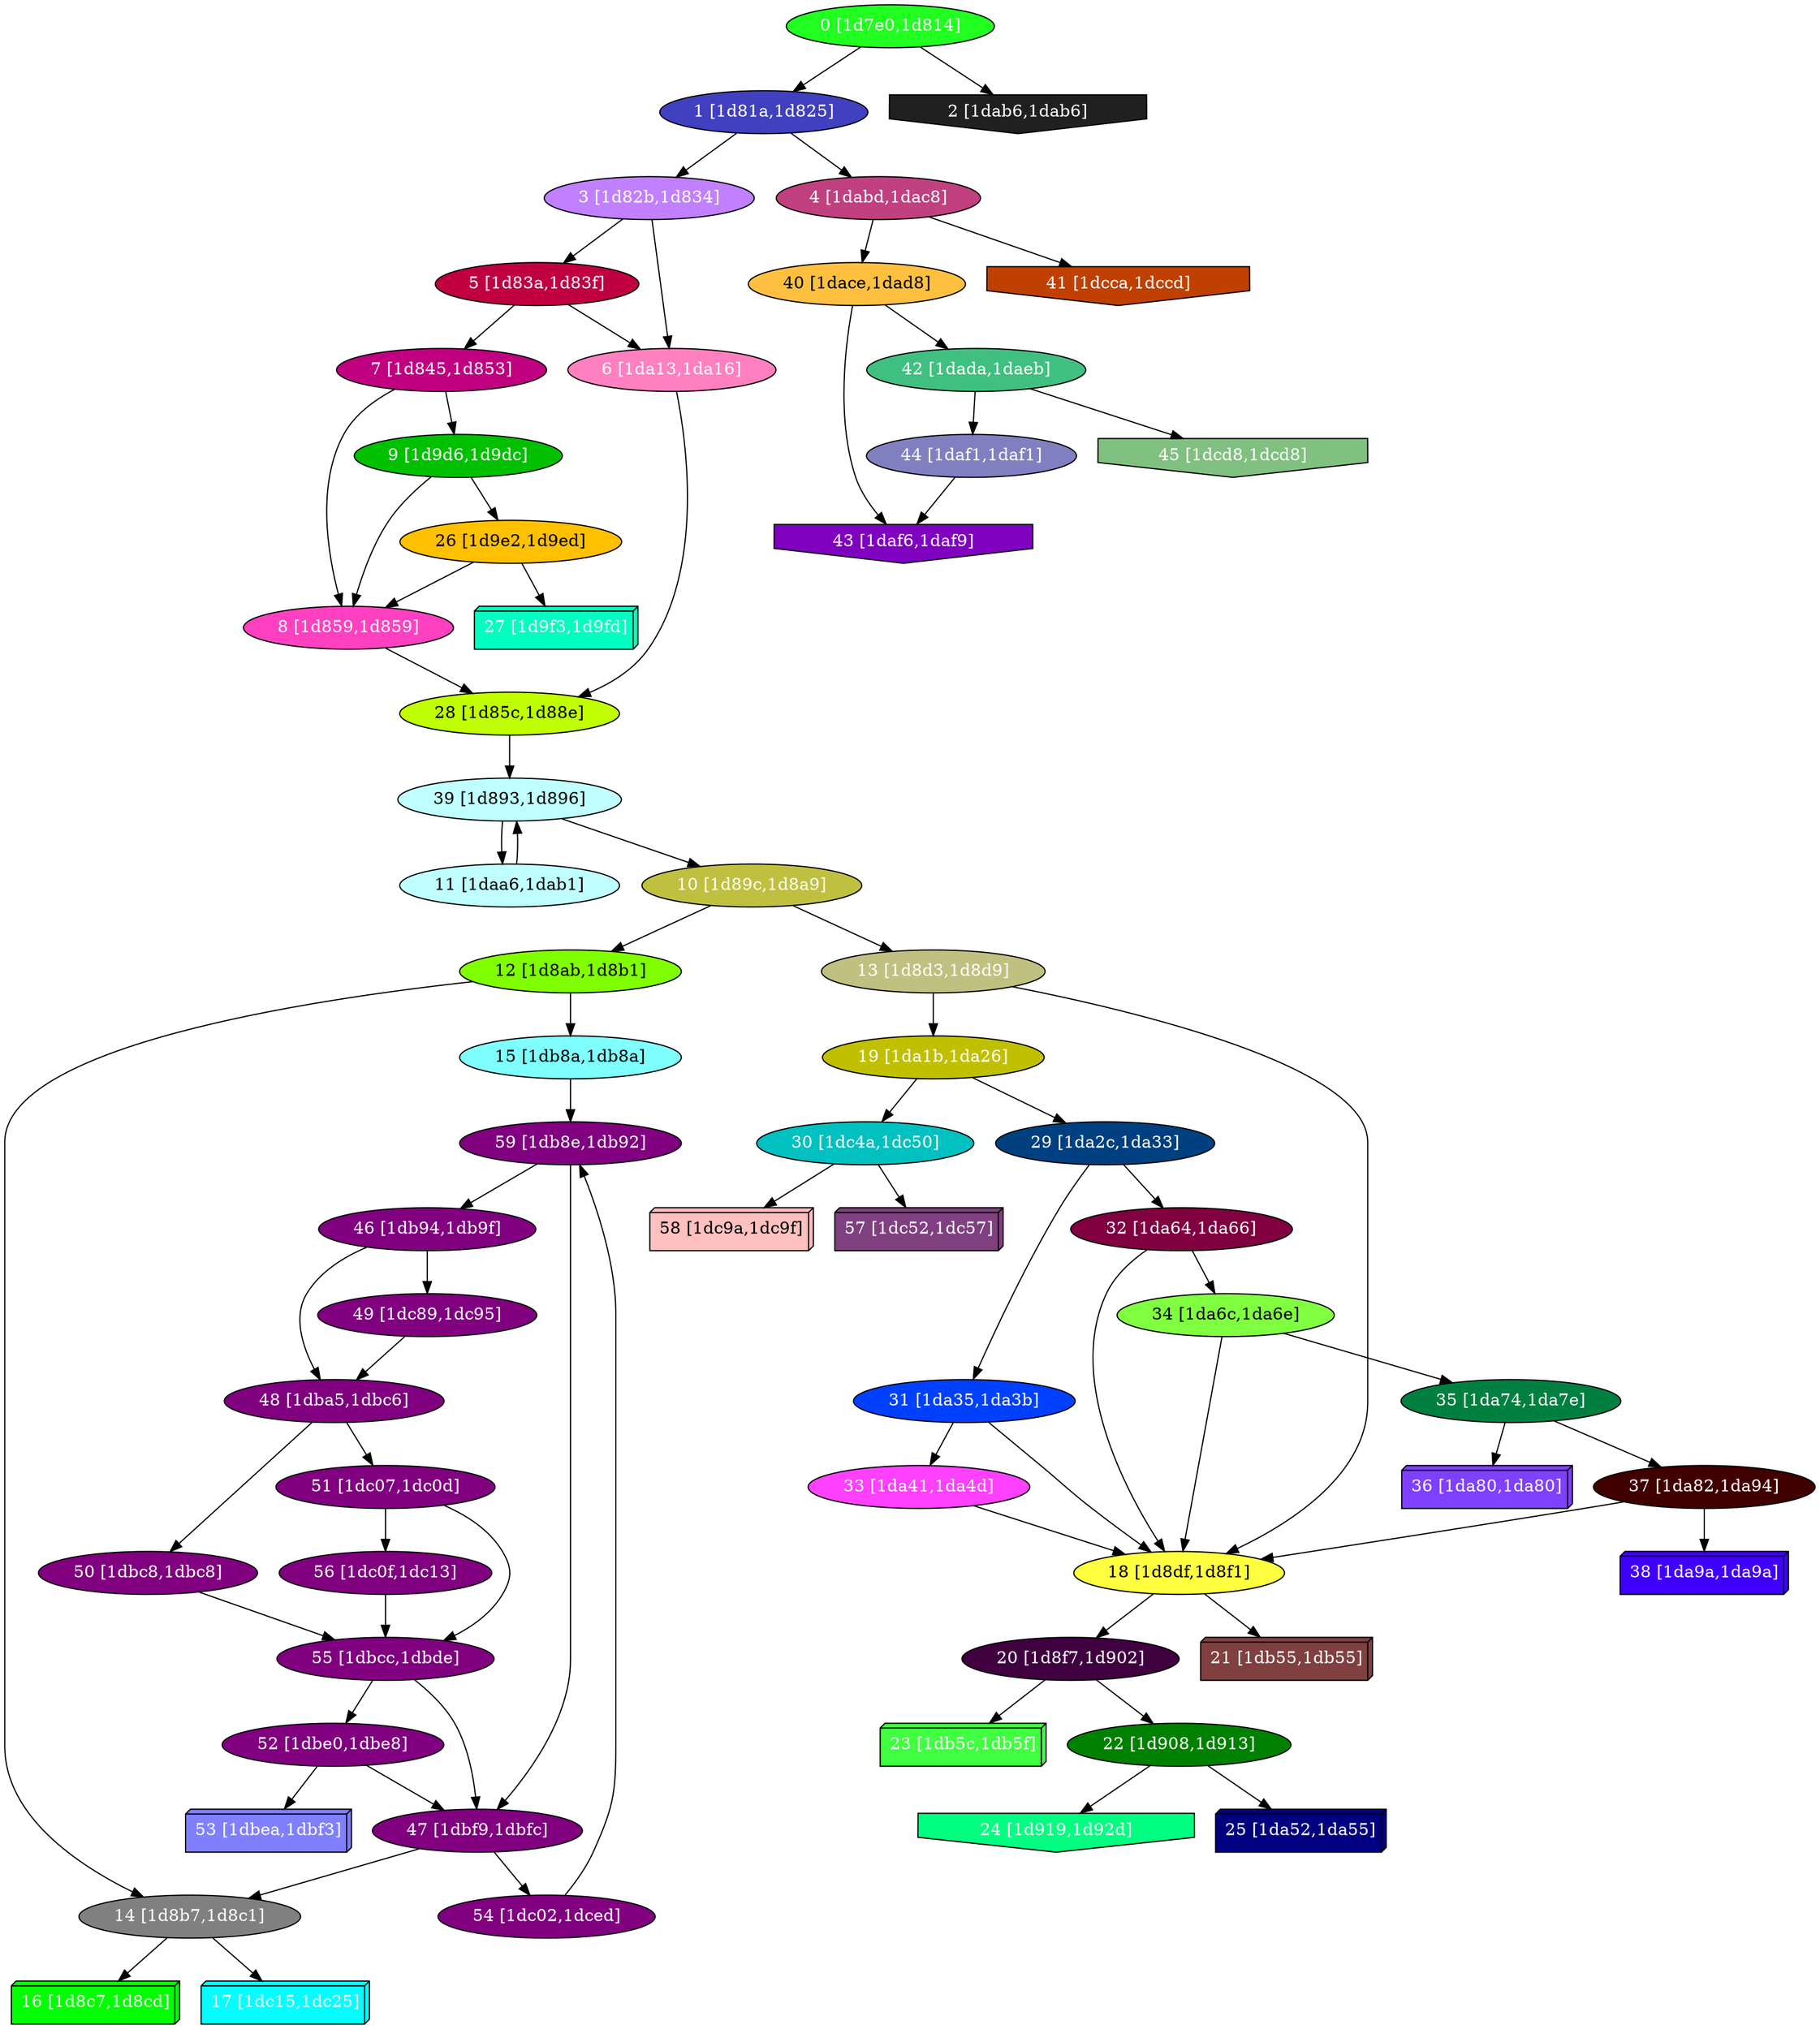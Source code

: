diGraph libnss3{
	libnss3_0  [style=filled fillcolor="#20FF20" fontcolor="#ffffff" shape=oval label="0 [1d7e0,1d814]"]
	libnss3_1  [style=filled fillcolor="#4040C0" fontcolor="#ffffff" shape=oval label="1 [1d81a,1d825]"]
	libnss3_2  [style=filled fillcolor="#202020" fontcolor="#ffffff" shape=invhouse label="2 [1dab6,1dab6]"]
	libnss3_3  [style=filled fillcolor="#C080FF" fontcolor="#ffffff" shape=oval label="3 [1d82b,1d834]"]
	libnss3_4  [style=filled fillcolor="#C04080" fontcolor="#ffffff" shape=oval label="4 [1dabd,1dac8]"]
	libnss3_5  [style=filled fillcolor="#C00040" fontcolor="#ffffff" shape=oval label="5 [1d83a,1d83f]"]
	libnss3_6  [style=filled fillcolor="#FF80C0" fontcolor="#ffffff" shape=oval label="6 [1da13,1da16]"]
	libnss3_7  [style=filled fillcolor="#C00080" fontcolor="#ffffff" shape=oval label="7 [1d845,1d853]"]
	libnss3_8  [style=filled fillcolor="#FF40C0" fontcolor="#ffffff" shape=oval label="8 [1d859,1d859]"]
	libnss3_9  [style=filled fillcolor="#00C000" fontcolor="#ffffff" shape=oval label="9 [1d9d6,1d9dc]"]
	libnss3_a  [style=filled fillcolor="#C0C040" fontcolor="#ffffff" shape=oval label="10 [1d89c,1d8a9]"]
	libnss3_b  [style=filled fillcolor="#C0FFFF" fontcolor="#000000" shape=oval label="11 [1daa6,1dab1]"]
	libnss3_c  [style=filled fillcolor="#80FF00" fontcolor="#000000" shape=oval label="12 [1d8ab,1d8b1]"]
	libnss3_d  [style=filled fillcolor="#C0C080" fontcolor="#ffffff" shape=oval label="13 [1d8d3,1d8d9]"]
	libnss3_e  [style=filled fillcolor="#808080" fontcolor="#ffffff" shape=oval label="14 [1d8b7,1d8c1]"]
	libnss3_f  [style=filled fillcolor="#80FFFF" fontcolor="#000000" shape=oval label="15 [1db8a,1db8a]"]
	libnss3_10  [style=filled fillcolor="#00FF00" fontcolor="#ffffff" shape=box3d label="16 [1d8c7,1d8cd]"]
	libnss3_11  [style=filled fillcolor="#00FFFF" fontcolor="#ffffff" shape=box3d label="17 [1dc15,1dc25]"]
	libnss3_12  [style=filled fillcolor="#FFFF40" fontcolor="#000000" shape=oval label="18 [1d8df,1d8f1]"]
	libnss3_13  [style=filled fillcolor="#C0C000" fontcolor="#ffffff" shape=oval label="19 [1da1b,1da26]"]
	libnss3_14  [style=filled fillcolor="#400040" fontcolor="#ffffff" shape=oval label="20 [1d8f7,1d902]"]
	libnss3_15  [style=filled fillcolor="#804040" fontcolor="#ffffff" shape=box3d label="21 [1db55,1db55]"]
	libnss3_16  [style=filled fillcolor="#008000" fontcolor="#ffffff" shape=oval label="22 [1d908,1d913]"]
	libnss3_17  [style=filled fillcolor="#40FF40" fontcolor="#ffffff" shape=box3d label="23 [1db5c,1db5f]"]
	libnss3_18  [style=filled fillcolor="#00FF80" fontcolor="#ffffff" shape=invhouse label="24 [1d919,1d92d]"]
	libnss3_19  [style=filled fillcolor="#000080" fontcolor="#ffffff" shape=box3d label="25 [1da52,1da55]"]
	libnss3_1a  [style=filled fillcolor="#FFC000" fontcolor="#000000" shape=oval label="26 [1d9e2,1d9ed]"]
	libnss3_1b  [style=filled fillcolor="#00FFC0" fontcolor="#ffffff" shape=box3d label="27 [1d9f3,1d9fd]"]
	libnss3_1c  [style=filled fillcolor="#C0FF00" fontcolor="#000000" shape=oval label="28 [1d85c,1d88e]"]
	libnss3_1d  [style=filled fillcolor="#004080" fontcolor="#ffffff" shape=oval label="29 [1da2c,1da33]"]
	libnss3_1e  [style=filled fillcolor="#00C0C0" fontcolor="#ffffff" shape=oval label="30 [1dc4a,1dc50]"]
	libnss3_1f  [style=filled fillcolor="#0040FF" fontcolor="#ffffff" shape=oval label="31 [1da35,1da3b]"]
	libnss3_20  [style=filled fillcolor="#800040" fontcolor="#ffffff" shape=oval label="32 [1da64,1da66]"]
	libnss3_21  [style=filled fillcolor="#FF40FF" fontcolor="#ffffff" shape=oval label="33 [1da41,1da4d]"]
	libnss3_22  [style=filled fillcolor="#80FF40" fontcolor="#000000" shape=oval label="34 [1da6c,1da6e]"]
	libnss3_23  [style=filled fillcolor="#008040" fontcolor="#ffffff" shape=oval label="35 [1da74,1da7e]"]
	libnss3_24  [style=filled fillcolor="#8040FF" fontcolor="#ffffff" shape=box3d label="36 [1da80,1da80]"]
	libnss3_25  [style=filled fillcolor="#400000" fontcolor="#ffffff" shape=oval label="37 [1da82,1da94]"]
	libnss3_26  [style=filled fillcolor="#4000FF" fontcolor="#ffffff" shape=box3d label="38 [1da9a,1da9a]"]
	libnss3_27  [style=filled fillcolor="#C0FFFF" fontcolor="#000000" shape=oval label="39 [1d893,1d896]"]
	libnss3_28  [style=filled fillcolor="#FFC040" fontcolor="#000000" shape=oval label="40 [1dace,1dad8]"]
	libnss3_29  [style=filled fillcolor="#C04000" fontcolor="#ffffff" shape=invhouse label="41 [1dcca,1dccd]"]
	libnss3_2a  [style=filled fillcolor="#40C080" fontcolor="#ffffff" shape=oval label="42 [1dada,1daeb]"]
	libnss3_2b  [style=filled fillcolor="#8000C0" fontcolor="#ffffff" shape=invhouse label="43 [1daf6,1daf9]"]
	libnss3_2c  [style=filled fillcolor="#8080C0" fontcolor="#ffffff" shape=oval label="44 [1daf1,1daf1]"]
	libnss3_2d  [style=filled fillcolor="#80C080" fontcolor="#ffffff" shape=invhouse label="45 [1dcd8,1dcd8]"]
	libnss3_2e  [style=filled fillcolor="#800080" fontcolor="#ffffff" shape=oval label="46 [1db94,1db9f]"]
	libnss3_2f  [style=filled fillcolor="#800080" fontcolor="#ffffff" shape=oval label="47 [1dbf9,1dbfc]"]
	libnss3_30  [style=filled fillcolor="#800080" fontcolor="#ffffff" shape=oval label="48 [1dba5,1dbc6]"]
	libnss3_31  [style=filled fillcolor="#800080" fontcolor="#ffffff" shape=oval label="49 [1dc89,1dc95]"]
	libnss3_32  [style=filled fillcolor="#800080" fontcolor="#ffffff" shape=oval label="50 [1dbc8,1dbc8]"]
	libnss3_33  [style=filled fillcolor="#800080" fontcolor="#ffffff" shape=oval label="51 [1dc07,1dc0d]"]
	libnss3_34  [style=filled fillcolor="#800080" fontcolor="#ffffff" shape=oval label="52 [1dbe0,1dbe8]"]
	libnss3_35  [style=filled fillcolor="#8080FF" fontcolor="#ffffff" shape=box3d label="53 [1dbea,1dbf3]"]
	libnss3_36  [style=filled fillcolor="#800080" fontcolor="#ffffff" shape=oval label="54 [1dc02,1dced]"]
	libnss3_37  [style=filled fillcolor="#800080" fontcolor="#ffffff" shape=oval label="55 [1dbcc,1dbde]"]
	libnss3_38  [style=filled fillcolor="#800080" fontcolor="#ffffff" shape=oval label="56 [1dc0f,1dc13]"]
	libnss3_39  [style=filled fillcolor="#804080" fontcolor="#ffffff" shape=box3d label="57 [1dc52,1dc57]"]
	libnss3_3a  [style=filled fillcolor="#FFC0C0" fontcolor="#000000" shape=box3d label="58 [1dc9a,1dc9f]"]
	libnss3_3b  [style=filled fillcolor="#800080" fontcolor="#ffffff" shape=oval label="59 [1db8e,1db92]"]

	libnss3_0 -> libnss3_1
	libnss3_0 -> libnss3_2
	libnss3_1 -> libnss3_3
	libnss3_1 -> libnss3_4
	libnss3_3 -> libnss3_5
	libnss3_3 -> libnss3_6
	libnss3_4 -> libnss3_28
	libnss3_4 -> libnss3_29
	libnss3_5 -> libnss3_6
	libnss3_5 -> libnss3_7
	libnss3_6 -> libnss3_1c
	libnss3_7 -> libnss3_8
	libnss3_7 -> libnss3_9
	libnss3_8 -> libnss3_1c
	libnss3_9 -> libnss3_8
	libnss3_9 -> libnss3_1a
	libnss3_a -> libnss3_c
	libnss3_a -> libnss3_d
	libnss3_b -> libnss3_27
	libnss3_c -> libnss3_e
	libnss3_c -> libnss3_f
	libnss3_d -> libnss3_12
	libnss3_d -> libnss3_13
	libnss3_e -> libnss3_10
	libnss3_e -> libnss3_11
	libnss3_f -> libnss3_3b
	libnss3_12 -> libnss3_14
	libnss3_12 -> libnss3_15
	libnss3_13 -> libnss3_1d
	libnss3_13 -> libnss3_1e
	libnss3_14 -> libnss3_16
	libnss3_14 -> libnss3_17
	libnss3_16 -> libnss3_18
	libnss3_16 -> libnss3_19
	libnss3_1a -> libnss3_8
	libnss3_1a -> libnss3_1b
	libnss3_1c -> libnss3_27
	libnss3_1d -> libnss3_1f
	libnss3_1d -> libnss3_20
	libnss3_1e -> libnss3_39
	libnss3_1e -> libnss3_3a
	libnss3_1f -> libnss3_12
	libnss3_1f -> libnss3_21
	libnss3_20 -> libnss3_12
	libnss3_20 -> libnss3_22
	libnss3_21 -> libnss3_12
	libnss3_22 -> libnss3_12
	libnss3_22 -> libnss3_23
	libnss3_23 -> libnss3_24
	libnss3_23 -> libnss3_25
	libnss3_25 -> libnss3_12
	libnss3_25 -> libnss3_26
	libnss3_27 -> libnss3_a
	libnss3_27 -> libnss3_b
	libnss3_28 -> libnss3_2a
	libnss3_28 -> libnss3_2b
	libnss3_2a -> libnss3_2c
	libnss3_2a -> libnss3_2d
	libnss3_2c -> libnss3_2b
	libnss3_2e -> libnss3_30
	libnss3_2e -> libnss3_31
	libnss3_2f -> libnss3_e
	libnss3_2f -> libnss3_36
	libnss3_30 -> libnss3_32
	libnss3_30 -> libnss3_33
	libnss3_31 -> libnss3_30
	libnss3_32 -> libnss3_37
	libnss3_33 -> libnss3_37
	libnss3_33 -> libnss3_38
	libnss3_34 -> libnss3_2f
	libnss3_34 -> libnss3_35
	libnss3_36 -> libnss3_3b
	libnss3_37 -> libnss3_2f
	libnss3_37 -> libnss3_34
	libnss3_38 -> libnss3_37
	libnss3_3b -> libnss3_2e
	libnss3_3b -> libnss3_2f
}